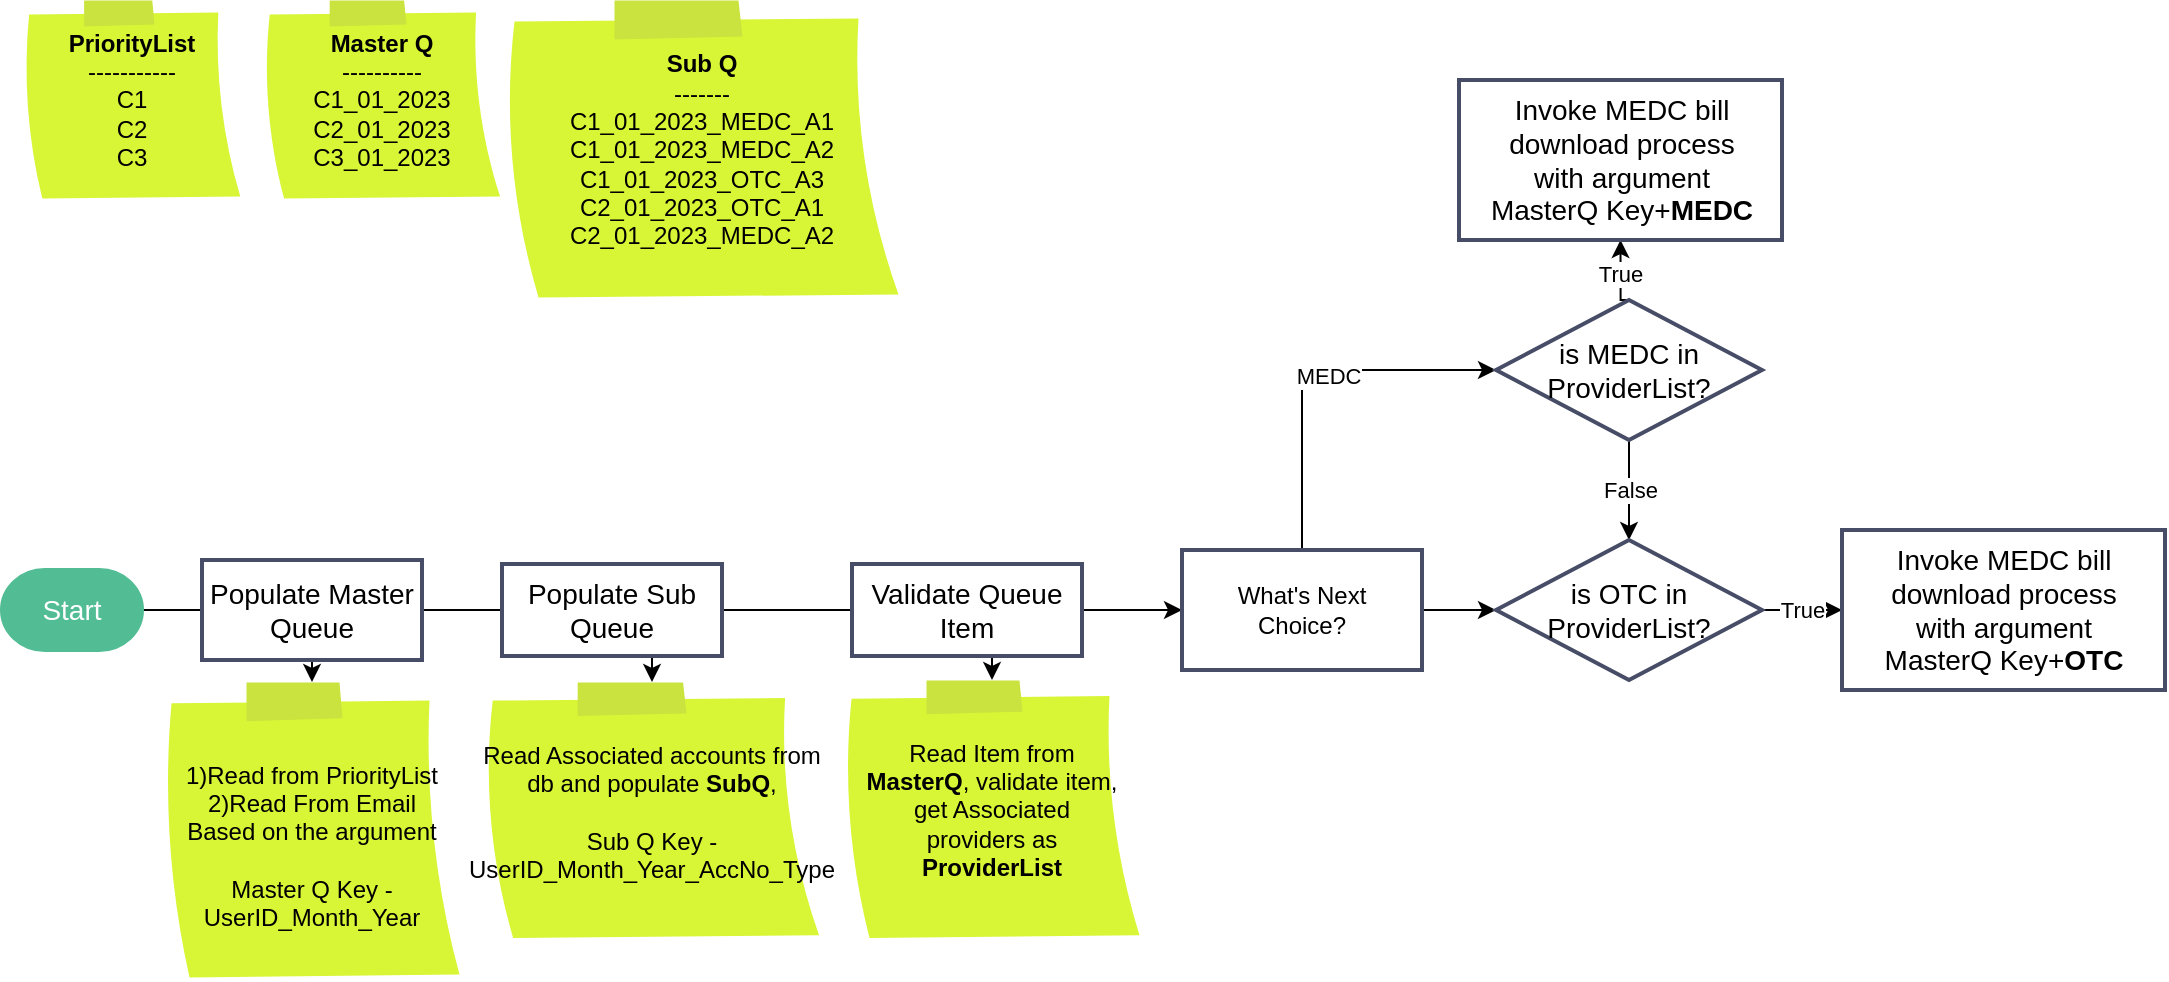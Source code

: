 <mxfile version="20.8.5" type="github"><diagram id="8fwQue622_lrpJ2JNK0t" name="Page-1"><mxGraphModel dx="1729" dy="1856" grid="1" gridSize="10" guides="1" tooltips="1" connect="1" arrows="1" fold="1" page="1" pageScale="1" pageWidth="850" pageHeight="1100" math="0" shadow="0"><root><mxCell id="0"/><mxCell id="1" parent="0"/><mxCell id="SF89tTnGyxcnFl5orWCE-2" value="&lt;b&gt;PriorityList&lt;/b&gt;&lt;br&gt;-----------&lt;br&gt;C1&lt;br&gt;C2&lt;br&gt;C3" style="spacingLeft=10;spacingRight=10;shape=mxgraph.mockup.text.stickyNote2;zwfType=stickyShape;strokeWidth=0;strokeColor=#CAE33E;fillColor=#D8F636;whiteSpace=wrap;html=1;" vertex="1" parent="1"><mxGeometry x="10" y="-10" width="110" height="100" as="geometry"/></mxCell><mxCell id="SF89tTnGyxcnFl5orWCE-3" value="&lt;b&gt;Master Q&lt;/b&gt;&lt;br&gt;----------&lt;br&gt;C1_01_2023&lt;br&gt;C2_01_2023&lt;br&gt;C3_01_2023" style="spacingLeft=10;spacingRight=10;shape=mxgraph.mockup.text.stickyNote2;zwfType=stickyShape;strokeWidth=0;strokeColor=#CAE33E;fillColor=#D8F636;whiteSpace=wrap;html=1;" vertex="1" parent="1"><mxGeometry x="130" y="-10" width="120" height="100" as="geometry"/></mxCell><mxCell id="SF89tTnGyxcnFl5orWCE-4" value="&lt;b&gt;Sub Q&lt;/b&gt;&lt;br&gt;-------&lt;br&gt;C1_01_2023_MEDC_A1&lt;br&gt;C1_01_2023_MEDC_A2&lt;br&gt;C1_01_2023_OTC_A3&lt;br&gt;C2_01_2023_OTC_A1&lt;br&gt;C2_01_2023_MEDC_A2" style="spacingLeft=10;spacingRight=10;shape=mxgraph.mockup.text.stickyNote2;zwfType=stickyShape;strokeWidth=0;strokeColor=#CAE33E;fillColor=#D8F636;whiteSpace=wrap;html=1;" vertex="1" parent="1"><mxGeometry x="250" y="-10" width="200" height="150" as="geometry"/></mxCell><mxCell id="SF89tTnGyxcnFl5orWCE-11" value="" style="edgeStyle=orthogonalEdgeStyle;rounded=0;orthogonalLoop=1;jettySize=auto;html=1;" edge="1" parent="1" source="SF89tTnGyxcnFl5orWCE-5" target="SF89tTnGyxcnFl5orWCE-8"><mxGeometry relative="1" as="geometry"/></mxCell><mxCell id="SF89tTnGyxcnFl5orWCE-5" value="Start" style="fontSize=14;zwfType=basicShape;strokeWidth=2;html=1;shape=mxgraph.flowchart.terminator;whiteSpace=wrap;strokeColor=#52BD94;fontColor=#FFFFFF;fillColor=#52BD94;" vertex="1" parent="1"><mxGeometry y="275" width="70" height="40" as="geometry"/></mxCell><mxCell id="SF89tTnGyxcnFl5orWCE-12" value="" style="edgeStyle=orthogonalEdgeStyle;rounded=0;orthogonalLoop=1;jettySize=auto;html=1;" edge="1" parent="1" source="SF89tTnGyxcnFl5orWCE-6" target="SF89tTnGyxcnFl5orWCE-9"><mxGeometry relative="1" as="geometry"/></mxCell><mxCell id="SF89tTnGyxcnFl5orWCE-6" value="Populate Master Queue" style="fontSize=14;zwfType=basicShape;rounded=0;strokeWidth=2;strokeColor=#474D66;whiteSpace=wrap;html=1;" vertex="1" parent="1"><mxGeometry x="100" y="270" width="110" height="50" as="geometry"/></mxCell><mxCell id="SF89tTnGyxcnFl5orWCE-18" value="" style="edgeStyle=orthogonalEdgeStyle;rounded=0;orthogonalLoop=1;jettySize=auto;html=1;" edge="1" parent="1" source="SF89tTnGyxcnFl5orWCE-7" target="SF89tTnGyxcnFl5orWCE-14"><mxGeometry relative="1" as="geometry"/></mxCell><mxCell id="SF89tTnGyxcnFl5orWCE-7" value="Populate Sub Queue" style="fontSize=14;zwfType=basicShape;rounded=0;strokeWidth=2;strokeColor=#474D66;whiteSpace=wrap;html=1;" vertex="1" parent="1"><mxGeometry x="250" y="272" width="110" height="46" as="geometry"/></mxCell><mxCell id="SF89tTnGyxcnFl5orWCE-8" value="&lt;br&gt;1)Read from PriorityList&lt;br&gt;2)Read From Email&lt;br&gt;Based on the argument&lt;br&gt;&lt;br&gt;Master Q Key - UserID_Month_Year" style="spacingLeft=10;spacingRight=10;shape=mxgraph.mockup.text.stickyNote2;zwfType=stickyShape;strokeWidth=0;strokeColor=#CAE33E;fillColor=#D8F636;whiteSpace=wrap;html=1;" vertex="1" parent="1"><mxGeometry x="80" y="331" width="150" height="149" as="geometry"/></mxCell><mxCell id="SF89tTnGyxcnFl5orWCE-9" value="Read Associated accounts from db and populate &lt;b&gt;SubQ&lt;/b&gt;,&lt;br&gt;&amp;nbsp;&lt;br&gt;Sub Q Key -&lt;br&gt;UserID_Month_Year_AccNo_Type" style="spacingLeft=10;spacingRight=10;shape=mxgraph.mockup.text.stickyNote2;zwfType=stickyShape;strokeWidth=0;strokeColor=#CAE33E;fillColor=#D8F636;whiteSpace=wrap;html=1;" vertex="1" parent="1"><mxGeometry x="240" y="331" width="170" height="129" as="geometry"/></mxCell><mxCell id="SF89tTnGyxcnFl5orWCE-19" value="" style="edgeStyle=orthogonalEdgeStyle;rounded=0;orthogonalLoop=1;jettySize=auto;html=1;" edge="1" parent="1" source="SF89tTnGyxcnFl5orWCE-13" target="SF89tTnGyxcnFl5orWCE-15"><mxGeometry relative="1" as="geometry"/></mxCell><mxCell id="SF89tTnGyxcnFl5orWCE-13" value="Validate Queue Item" style="fontSize=14;zwfType=basicShape;rounded=0;strokeWidth=2;strokeColor=#474D66;whiteSpace=wrap;html=1;" vertex="1" parent="1"><mxGeometry x="425" y="272" width="115" height="46" as="geometry"/></mxCell><mxCell id="SF89tTnGyxcnFl5orWCE-14" value="Read Item from &lt;b&gt;MasterQ&lt;/b&gt;, validate item, get Associated providers as &lt;b&gt;ProviderList&lt;/b&gt;" style="spacingLeft=10;spacingRight=10;shape=mxgraph.mockup.text.stickyNote2;zwfType=stickyShape;strokeWidth=0;strokeColor=#CAE33E;fillColor=#D8F636;whiteSpace=wrap;html=1;" vertex="1" parent="1"><mxGeometry x="420" y="330" width="150" height="130" as="geometry"/></mxCell><mxCell id="SF89tTnGyxcnFl5orWCE-20" style="edgeStyle=orthogonalEdgeStyle;rounded=0;orthogonalLoop=1;jettySize=auto;html=1;exitX=0.5;exitY=0;exitDx=0;exitDy=0;entryX=0;entryY=0.5;entryDx=0;entryDy=0;" edge="1" parent="1" source="SF89tTnGyxcnFl5orWCE-15" target="SF89tTnGyxcnFl5orWCE-16"><mxGeometry relative="1" as="geometry"/></mxCell><mxCell id="SF89tTnGyxcnFl5orWCE-22" value="MEDC" style="edgeLabel;html=1;align=center;verticalAlign=middle;resizable=0;points=[];" vertex="1" connectable="0" parent="SF89tTnGyxcnFl5orWCE-20"><mxGeometry x="0.103" y="-3" relative="1" as="geometry"><mxPoint as="offset"/></mxGeometry></mxCell><mxCell id="SF89tTnGyxcnFl5orWCE-24" style="edgeStyle=orthogonalEdgeStyle;rounded=0;orthogonalLoop=1;jettySize=auto;html=1;exitX=1;exitY=0.5;exitDx=0;exitDy=0;entryX=0;entryY=0.5;entryDx=0;entryDy=0;" edge="1" parent="1" source="SF89tTnGyxcnFl5orWCE-15" target="SF89tTnGyxcnFl5orWCE-23"><mxGeometry relative="1" as="geometry"/></mxCell><mxCell id="SF89tTnGyxcnFl5orWCE-15" value="What's Next&lt;br&gt;Choice?" style="zwfType=basicShape;rounded=0;strokeWidth=2;strokeColor=#474D66;whiteSpace=wrap;html=1;" vertex="1" parent="1"><mxGeometry x="590" y="265" width="120" height="60" as="geometry"/></mxCell><mxCell id="SF89tTnGyxcnFl5orWCE-21" value="True" style="edgeStyle=orthogonalEdgeStyle;rounded=0;orthogonalLoop=1;jettySize=auto;html=1;exitX=0.5;exitY=0;exitDx=0;exitDy=0;entryX=0.5;entryY=1;entryDx=0;entryDy=0;" edge="1" parent="1" source="SF89tTnGyxcnFl5orWCE-16" target="SF89tTnGyxcnFl5orWCE-17"><mxGeometry relative="1" as="geometry"/></mxCell><mxCell id="SF89tTnGyxcnFl5orWCE-25" value="False" style="edgeStyle=orthogonalEdgeStyle;rounded=0;orthogonalLoop=1;jettySize=auto;html=1;exitX=0.5;exitY=1;exitDx=0;exitDy=0;entryX=0.5;entryY=0;entryDx=0;entryDy=0;" edge="1" parent="1" source="SF89tTnGyxcnFl5orWCE-16" target="SF89tTnGyxcnFl5orWCE-23"><mxGeometry relative="1" as="geometry"/></mxCell><mxCell id="SF89tTnGyxcnFl5orWCE-16" value="is MEDC in ProviderList?" style="fontSize=14;spacingLeft=10;spacingRight=10;zwfType=basicShape;strokeWidth=2;rhombus;whiteSpace=wrap;html=1;strokeColor=#474D66;" vertex="1" parent="1"><mxGeometry x="747" y="140" width="133" height="70" as="geometry"/></mxCell><mxCell id="SF89tTnGyxcnFl5orWCE-17" value="Invoke MEDC bill download process with argument MasterQ Key+&lt;b&gt;MEDC&lt;/b&gt;" style="fontSize=14;spacingLeft=10;spacingRight=10;zwfType=basicShape;rounded=0;strokeWidth=2;strokeColor=#474D66;whiteSpace=wrap;html=1;" vertex="1" parent="1"><mxGeometry x="728.5" y="30" width="161.5" height="80" as="geometry"/></mxCell><mxCell id="SF89tTnGyxcnFl5orWCE-28" value="True" style="edgeStyle=orthogonalEdgeStyle;rounded=0;orthogonalLoop=1;jettySize=auto;html=1;exitX=1;exitY=0.5;exitDx=0;exitDy=0;entryX=0;entryY=0.5;entryDx=0;entryDy=0;" edge="1" parent="1" source="SF89tTnGyxcnFl5orWCE-23" target="SF89tTnGyxcnFl5orWCE-26"><mxGeometry relative="1" as="geometry"/></mxCell><mxCell id="SF89tTnGyxcnFl5orWCE-23" value="is OTC in ProviderList?" style="fontSize=14;spacingLeft=10;spacingRight=10;zwfType=basicShape;strokeWidth=2;rhombus;whiteSpace=wrap;html=1;strokeColor=#474D66;" vertex="1" parent="1"><mxGeometry x="747" y="260" width="133" height="70" as="geometry"/></mxCell><mxCell id="SF89tTnGyxcnFl5orWCE-26" value="Invoke MEDC bill download process with argument MasterQ Key+&lt;b&gt;OTC&lt;/b&gt;" style="fontSize=14;spacingLeft=10;spacingRight=10;zwfType=basicShape;rounded=0;strokeWidth=2;strokeColor=#474D66;whiteSpace=wrap;html=1;" vertex="1" parent="1"><mxGeometry x="920" y="255" width="161.5" height="80" as="geometry"/></mxCell></root></mxGraphModel></diagram></mxfile>